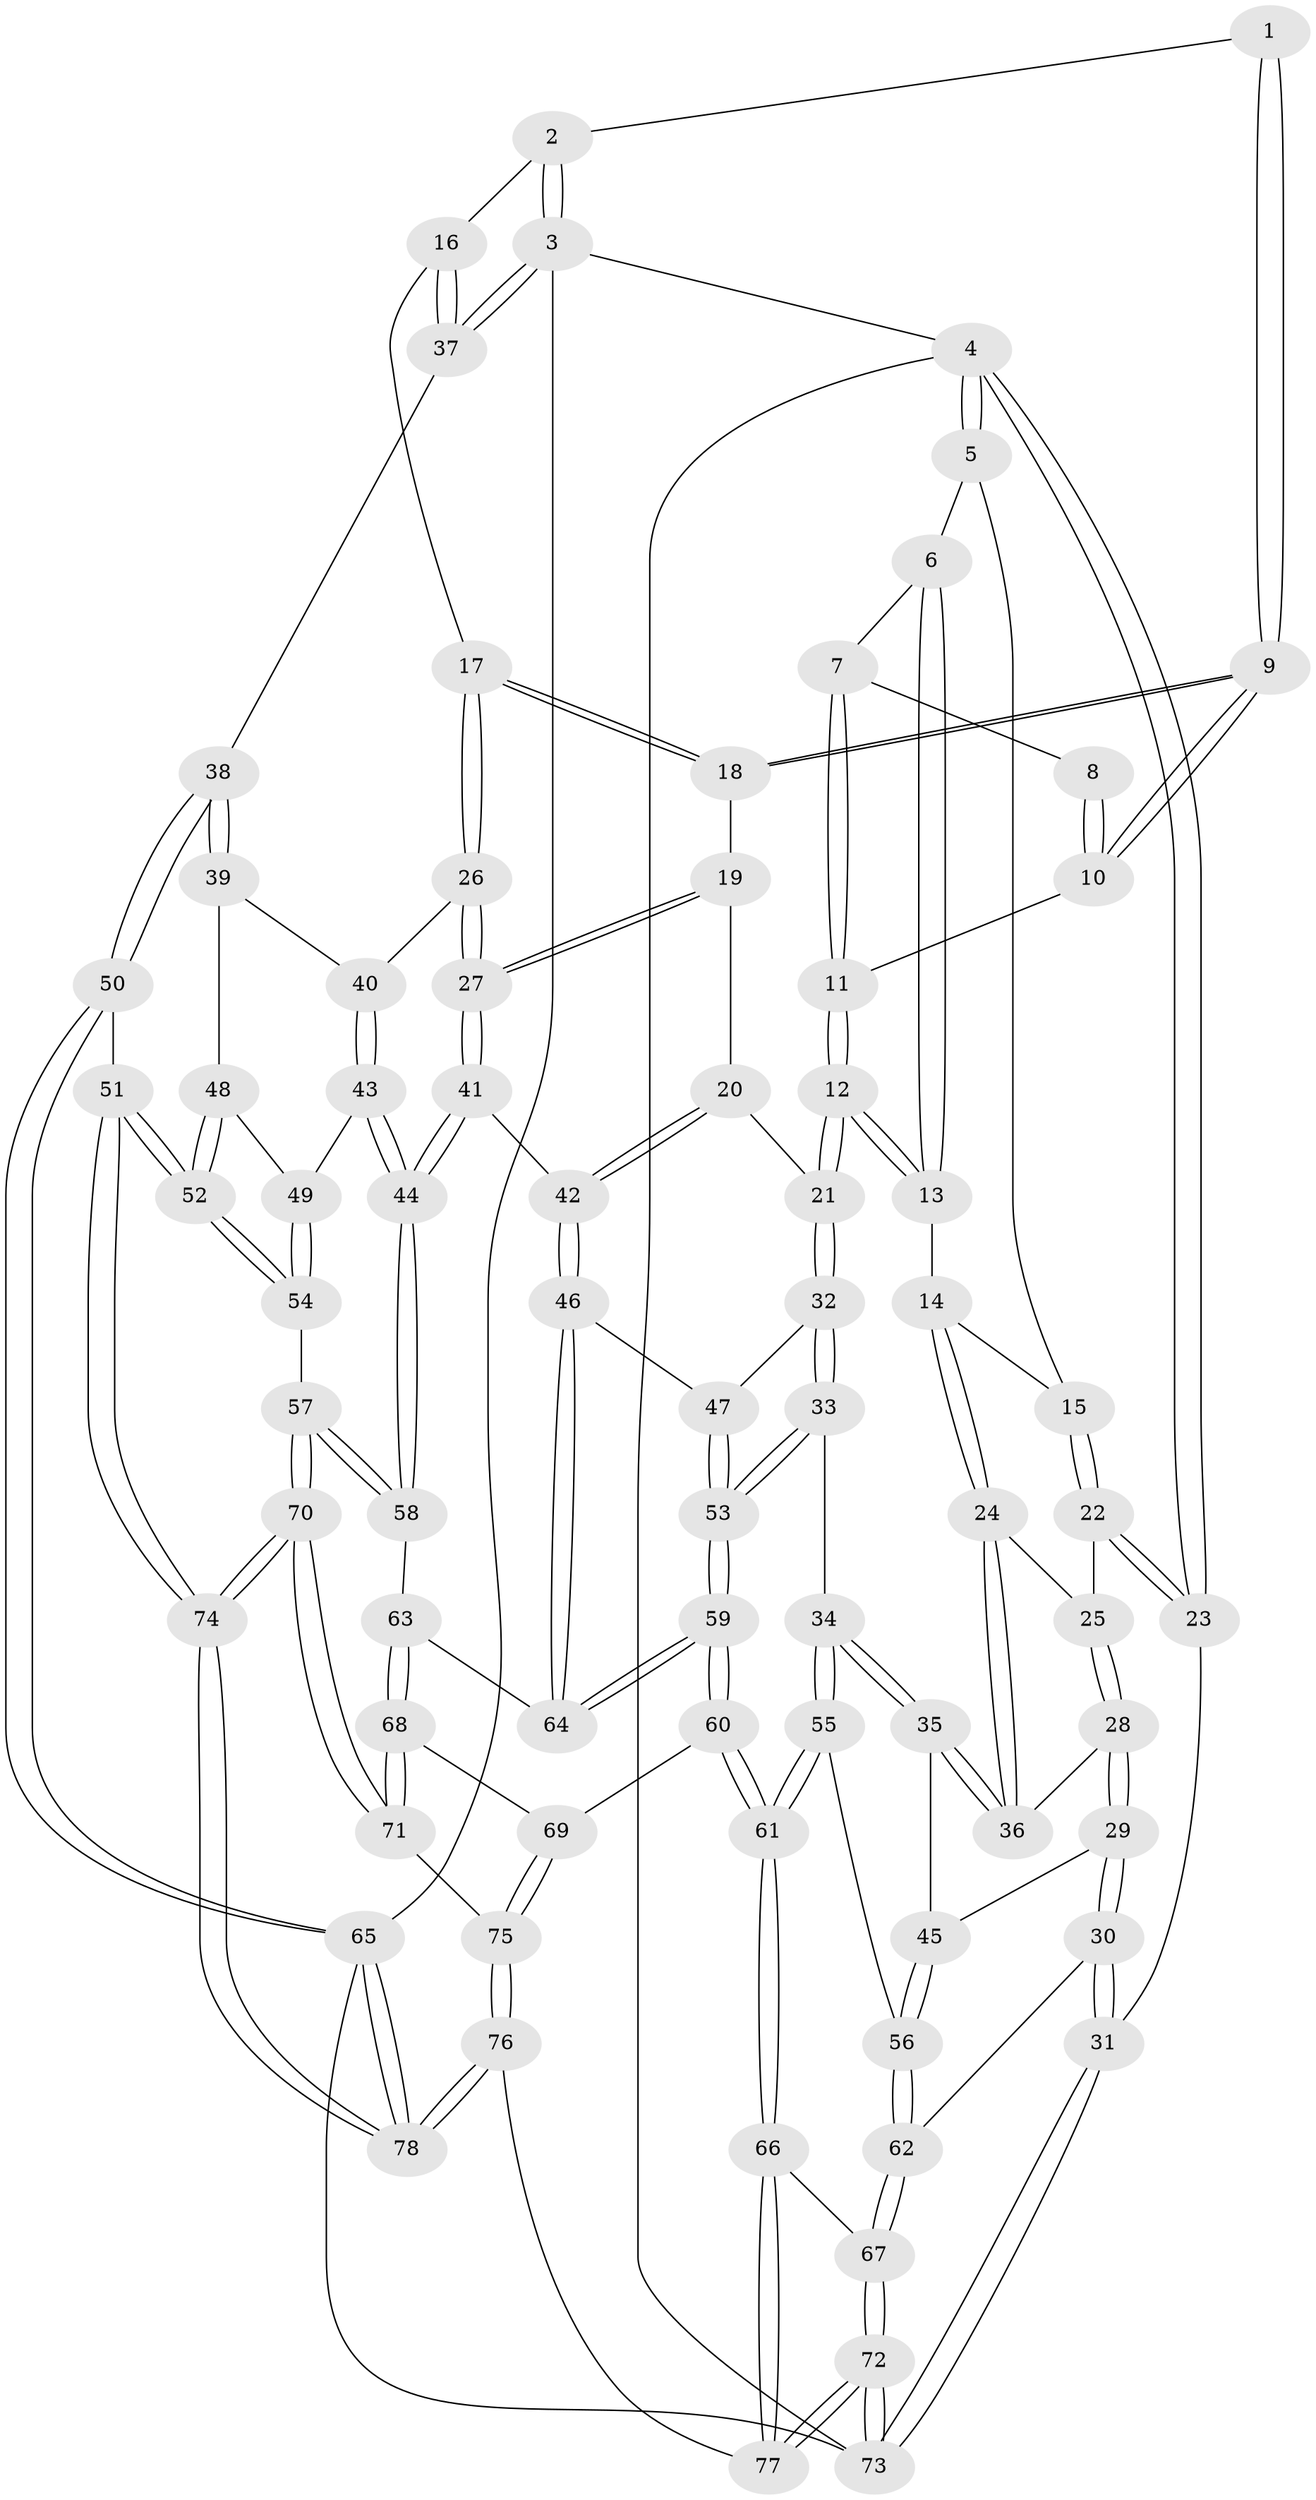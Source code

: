 // coarse degree distribution, {3: 0.2682926829268293, 4: 0.6585365853658537, 5: 0.07317073170731707}
// Generated by graph-tools (version 1.1) at 2025/46/03/06/25 01:46:57]
// undirected, 78 vertices, 192 edges
graph export_dot {
graph [start="1"]
  node [color=gray90,style=filled];
  1 [pos="+0.6702695815584481+0"];
  2 [pos="+1+0"];
  3 [pos="+1+0"];
  4 [pos="+0+0"];
  5 [pos="+0.20553830187411729+0"];
  6 [pos="+0.39024423227670557+0"];
  7 [pos="+0.4566796994505793+0"];
  8 [pos="+0.5387219459032888+0"];
  9 [pos="+0.7182837152201398+0.21445185531192465"];
  10 [pos="+0.5807187346171487+0.20834214674324075"];
  11 [pos="+0.47311148787915036+0.22581246917083078"];
  12 [pos="+0.3989791959834687+0.2730352326304751"];
  13 [pos="+0.37801182073265394+0.2673965092625"];
  14 [pos="+0.3039069267853156+0.2537333884662107"];
  15 [pos="+0.250451493423056+0.22039046689341352"];
  16 [pos="+0.8144851318532941+0.2507450475697395"];
  17 [pos="+0.8079828195251589+0.2536535056752807"];
  18 [pos="+0.7570327472058986+0.24075253810502978"];
  19 [pos="+0.6509456987884167+0.38563064202519887"];
  20 [pos="+0.6227027917344744+0.41402373462505154"];
  21 [pos="+0.4416918797032951+0.4088182265780088"];
  22 [pos="+0.0241107708697927+0.26576156062435485"];
  23 [pos="+0+0.2229091572922704"];
  24 [pos="+0.22982818477358602+0.4258487176103403"];
  25 [pos="+0.0743502790940487+0.36351379787919896"];
  26 [pos="+0.8121918031627574+0.28289186970719576"];
  27 [pos="+0.7117088408104273+0.488581007142448"];
  28 [pos="+0.1147214128726826+0.4634142879396333"];
  29 [pos="+0.08697253866034817+0.5442736692050142"];
  30 [pos="+0.03535749259066902+0.6049085753973905"];
  31 [pos="+0+0.6332819828615911"];
  32 [pos="+0.44110801682100714+0.41706882971928716"];
  33 [pos="+0.3514194195817631+0.5215206349942141"];
  34 [pos="+0.33734708910817296+0.5308697516201009"];
  35 [pos="+0.24647950921812242+0.49542084951925824"];
  36 [pos="+0.22424196420245635+0.4450521259488245"];
  37 [pos="+1+0.29684890155727534"];
  38 [pos="+1+0.4840771179577512"];
  39 [pos="+0.9339751771078829+0.4776183656320263"];
  40 [pos="+0.8341987445910352+0.35223852650388476"];
  41 [pos="+0.6972937803435453+0.554286488183875"];
  42 [pos="+0.6405392485729664+0.5545442073001223"];
  43 [pos="+0.7947145031130942+0.5322383772202306"];
  44 [pos="+0.7508416992433786+0.5766580924654683"];
  45 [pos="+0.212829892366339+0.5348592587955999"];
  46 [pos="+0.6022026392229318+0.5752881123908943"];
  47 [pos="+0.46420885653965904+0.45223750060216117"];
  48 [pos="+0.9268500406547471+0.49079349112194603"];
  49 [pos="+0.8642670522921375+0.5318341610602543"];
  50 [pos="+1+0.7151773280847559"];
  51 [pos="+0.9972192444679916+0.7108812407152761"];
  52 [pos="+0.9367263632451205+0.6972384878299207"];
  53 [pos="+0.4615590056022965+0.623991362101827"];
  54 [pos="+0.9263663482290884+0.6973432215860493"];
  55 [pos="+0.30836647838763104+0.6559308837739555"];
  56 [pos="+0.22903225087373077+0.6741211578315887"];
  57 [pos="+0.9154931191908025+0.6990769969706818"];
  58 [pos="+0.7886198329116073+0.6561658782373745"];
  59 [pos="+0.49639907116690285+0.7159738581343283"];
  60 [pos="+0.4877558465174295+0.7403341778897882"];
  61 [pos="+0.45910382543762196+0.7505794579687777"];
  62 [pos="+0.1947625866984173+0.6950552881165835"];
  63 [pos="+0.7171671456232411+0.7271041955719065"];
  64 [pos="+0.5916960765374053+0.5971814589028341"];
  65 [pos="+1+1"];
  66 [pos="+0.4441443909145624+0.7726039035932648"];
  67 [pos="+0.1819177449182542+0.8728821405420378"];
  68 [pos="+0.6729409205050342+0.8088787139765367"];
  69 [pos="+0.5234619777556406+0.7627498189171026"];
  70 [pos="+0.769861510161254+0.9110395094206684"];
  71 [pos="+0.6991592891085566+0.8512615359407177"];
  72 [pos="+0+1"];
  73 [pos="+0+1"];
  74 [pos="+0.831834749853762+1"];
  75 [pos="+0.5550267624198095+0.9640502774287852"];
  76 [pos="+0.47030109394144315+1"];
  77 [pos="+0.3791783122070825+1"];
  78 [pos="+0.8817618578777147+1"];
  1 -- 2;
  1 -- 9;
  1 -- 9;
  2 -- 3;
  2 -- 3;
  2 -- 16;
  3 -- 4;
  3 -- 37;
  3 -- 37;
  3 -- 65;
  4 -- 5;
  4 -- 5;
  4 -- 23;
  4 -- 23;
  4 -- 73;
  5 -- 6;
  5 -- 15;
  6 -- 7;
  6 -- 13;
  6 -- 13;
  7 -- 8;
  7 -- 11;
  7 -- 11;
  8 -- 10;
  8 -- 10;
  9 -- 10;
  9 -- 10;
  9 -- 18;
  9 -- 18;
  10 -- 11;
  11 -- 12;
  11 -- 12;
  12 -- 13;
  12 -- 13;
  12 -- 21;
  12 -- 21;
  13 -- 14;
  14 -- 15;
  14 -- 24;
  14 -- 24;
  15 -- 22;
  15 -- 22;
  16 -- 17;
  16 -- 37;
  16 -- 37;
  17 -- 18;
  17 -- 18;
  17 -- 26;
  17 -- 26;
  18 -- 19;
  19 -- 20;
  19 -- 27;
  19 -- 27;
  20 -- 21;
  20 -- 42;
  20 -- 42;
  21 -- 32;
  21 -- 32;
  22 -- 23;
  22 -- 23;
  22 -- 25;
  23 -- 31;
  24 -- 25;
  24 -- 36;
  24 -- 36;
  25 -- 28;
  25 -- 28;
  26 -- 27;
  26 -- 27;
  26 -- 40;
  27 -- 41;
  27 -- 41;
  28 -- 29;
  28 -- 29;
  28 -- 36;
  29 -- 30;
  29 -- 30;
  29 -- 45;
  30 -- 31;
  30 -- 31;
  30 -- 62;
  31 -- 73;
  31 -- 73;
  32 -- 33;
  32 -- 33;
  32 -- 47;
  33 -- 34;
  33 -- 53;
  33 -- 53;
  34 -- 35;
  34 -- 35;
  34 -- 55;
  34 -- 55;
  35 -- 36;
  35 -- 36;
  35 -- 45;
  37 -- 38;
  38 -- 39;
  38 -- 39;
  38 -- 50;
  38 -- 50;
  39 -- 40;
  39 -- 48;
  40 -- 43;
  40 -- 43;
  41 -- 42;
  41 -- 44;
  41 -- 44;
  42 -- 46;
  42 -- 46;
  43 -- 44;
  43 -- 44;
  43 -- 49;
  44 -- 58;
  44 -- 58;
  45 -- 56;
  45 -- 56;
  46 -- 47;
  46 -- 64;
  46 -- 64;
  47 -- 53;
  47 -- 53;
  48 -- 49;
  48 -- 52;
  48 -- 52;
  49 -- 54;
  49 -- 54;
  50 -- 51;
  50 -- 65;
  50 -- 65;
  51 -- 52;
  51 -- 52;
  51 -- 74;
  51 -- 74;
  52 -- 54;
  52 -- 54;
  53 -- 59;
  53 -- 59;
  54 -- 57;
  55 -- 56;
  55 -- 61;
  55 -- 61;
  56 -- 62;
  56 -- 62;
  57 -- 58;
  57 -- 58;
  57 -- 70;
  57 -- 70;
  58 -- 63;
  59 -- 60;
  59 -- 60;
  59 -- 64;
  59 -- 64;
  60 -- 61;
  60 -- 61;
  60 -- 69;
  61 -- 66;
  61 -- 66;
  62 -- 67;
  62 -- 67;
  63 -- 64;
  63 -- 68;
  63 -- 68;
  65 -- 78;
  65 -- 78;
  65 -- 73;
  66 -- 67;
  66 -- 77;
  66 -- 77;
  67 -- 72;
  67 -- 72;
  68 -- 69;
  68 -- 71;
  68 -- 71;
  69 -- 75;
  69 -- 75;
  70 -- 71;
  70 -- 71;
  70 -- 74;
  70 -- 74;
  71 -- 75;
  72 -- 73;
  72 -- 73;
  72 -- 77;
  72 -- 77;
  74 -- 78;
  74 -- 78;
  75 -- 76;
  75 -- 76;
  76 -- 77;
  76 -- 78;
  76 -- 78;
}
